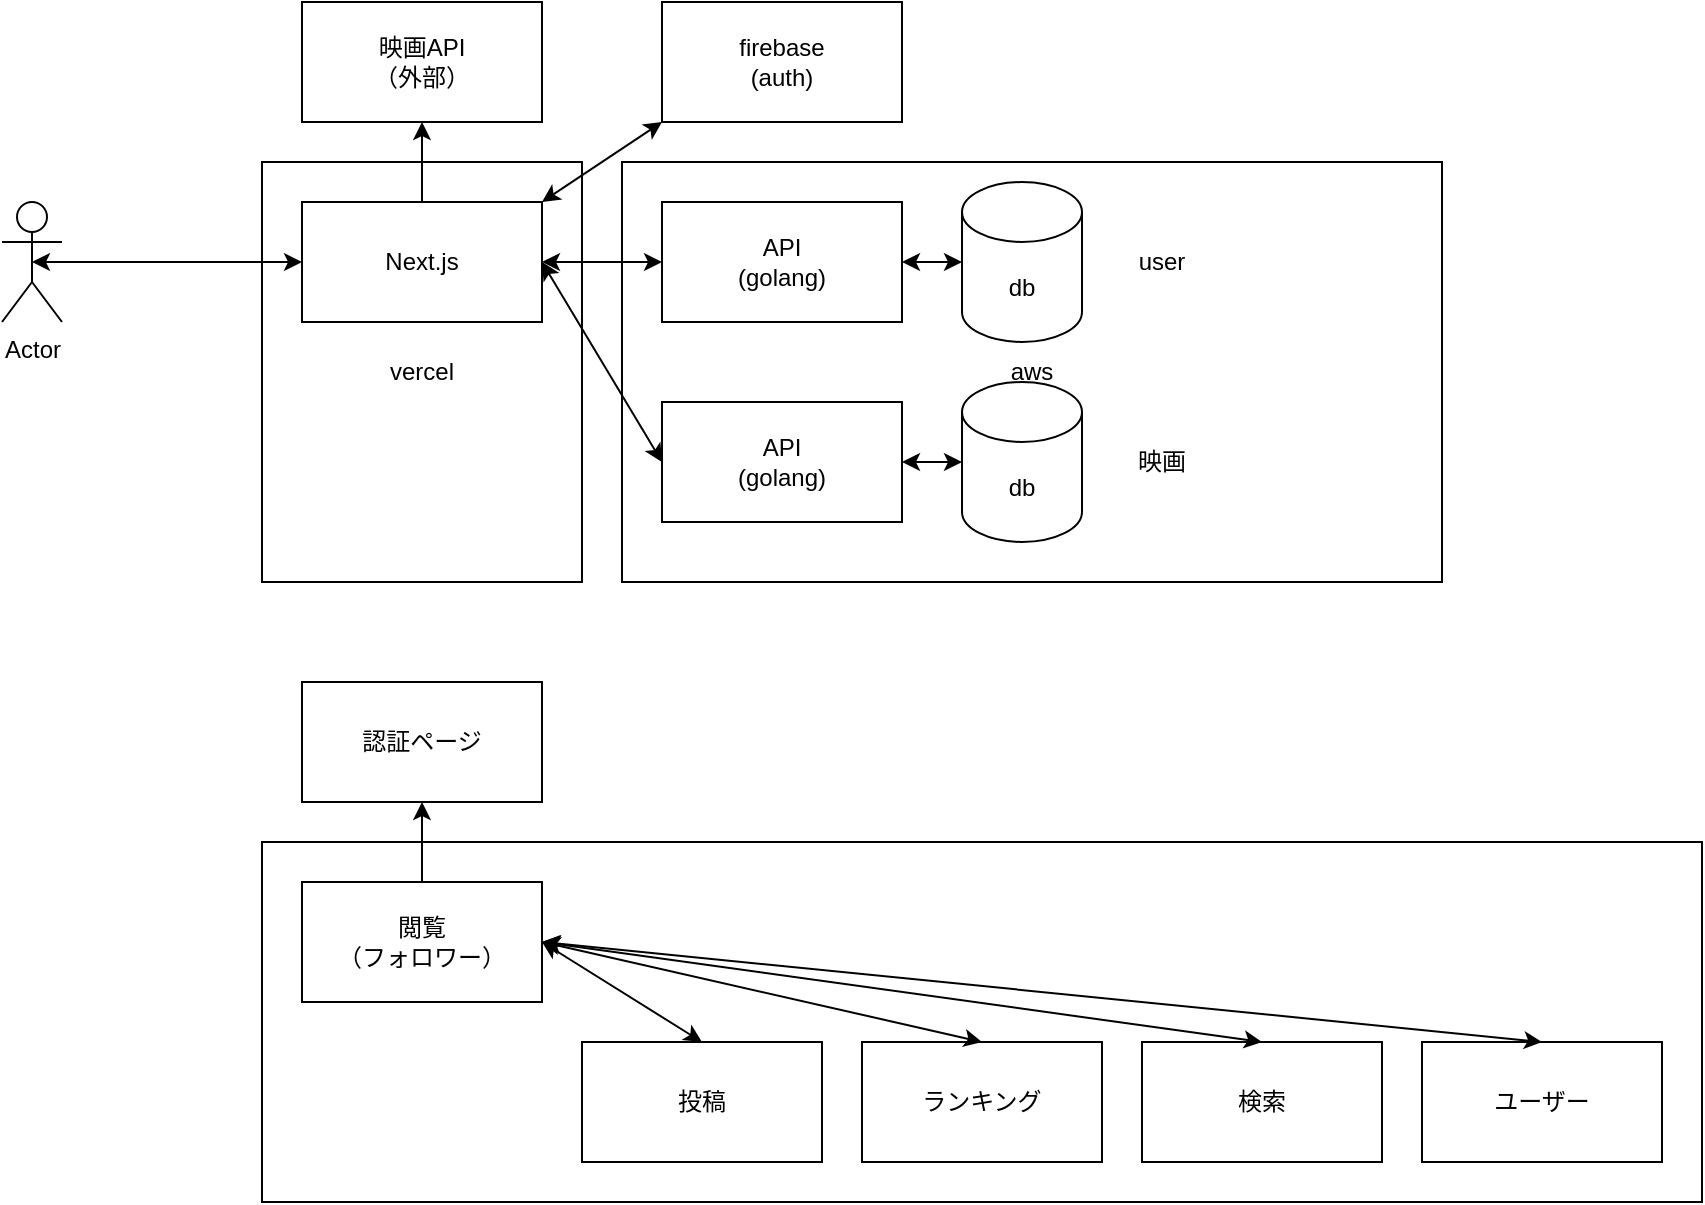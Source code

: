 <mxfile version="14.1.9" type="github">
  <diagram name="Page-1" id="822b0af5-4adb-64df-f703-e8dfc1f81529">
    <mxGraphModel dx="2062" dy="1132" grid="1" gridSize="10" guides="1" tooltips="1" connect="1" arrows="1" fold="1" page="1" pageScale="1" pageWidth="1100" pageHeight="850" background="none" math="0" shadow="0">
      <root>
        <mxCell id="0" />
        <mxCell id="1" parent="0" />
        <mxCell id="qOrP1CEsBi-IvU5VoSrC-30" value="" style="rounded=0;whiteSpace=wrap;html=1;" vertex="1" parent="1">
          <mxGeometry x="170" y="460" width="720" height="180" as="geometry" />
        </mxCell>
        <mxCell id="qOrP1CEsBi-IvU5VoSrC-4" value="vercel" style="rounded=0;whiteSpace=wrap;html=1;" vertex="1" parent="1">
          <mxGeometry x="170" y="120" width="160" height="210" as="geometry" />
        </mxCell>
        <mxCell id="qOrP1CEsBi-IvU5VoSrC-1" value="映画API&lt;br&gt;（外部）" style="rounded=0;whiteSpace=wrap;html=1;" vertex="1" parent="1">
          <mxGeometry x="190" y="40" width="120" height="60" as="geometry" />
        </mxCell>
        <mxCell id="qOrP1CEsBi-IvU5VoSrC-2" value="Next.js" style="rounded=0;whiteSpace=wrap;html=1;" vertex="1" parent="1">
          <mxGeometry x="190" y="140" width="120" height="60" as="geometry" />
        </mxCell>
        <mxCell id="qOrP1CEsBi-IvU5VoSrC-3" value="" style="endArrow=classic;html=1;entryX=0.5;entryY=1;entryDx=0;entryDy=0;exitX=0.5;exitY=0;exitDx=0;exitDy=0;" edge="1" parent="1" source="qOrP1CEsBi-IvU5VoSrC-2" target="qOrP1CEsBi-IvU5VoSrC-1">
          <mxGeometry width="50" height="50" relative="1" as="geometry">
            <mxPoint x="1000" y="420" as="sourcePoint" />
            <mxPoint x="1050" y="370" as="targetPoint" />
          </mxGeometry>
        </mxCell>
        <mxCell id="qOrP1CEsBi-IvU5VoSrC-6" value="aws" style="rounded=0;whiteSpace=wrap;html=1;" vertex="1" parent="1">
          <mxGeometry x="350" y="120" width="410" height="210" as="geometry" />
        </mxCell>
        <mxCell id="qOrP1CEsBi-IvU5VoSrC-7" value="db" style="shape=cylinder3;whiteSpace=wrap;html=1;boundedLbl=1;backgroundOutline=1;size=15;" vertex="1" parent="1">
          <mxGeometry x="520" y="130" width="60" height="80" as="geometry" />
        </mxCell>
        <mxCell id="qOrP1CEsBi-IvU5VoSrC-8" value="API&lt;br&gt;(golang)" style="rounded=0;whiteSpace=wrap;html=1;" vertex="1" parent="1">
          <mxGeometry x="370" y="140" width="120" height="60" as="geometry" />
        </mxCell>
        <mxCell id="qOrP1CEsBi-IvU5VoSrC-9" value="Actor" style="shape=umlActor;verticalLabelPosition=bottom;verticalAlign=top;html=1;outlineConnect=0;" vertex="1" parent="1">
          <mxGeometry x="40" y="140" width="30" height="60" as="geometry" />
        </mxCell>
        <mxCell id="qOrP1CEsBi-IvU5VoSrC-10" value="" style="endArrow=classic;startArrow=classic;html=1;entryX=0;entryY=0.5;entryDx=0;entryDy=0;exitX=0.5;exitY=0.5;exitDx=0;exitDy=0;exitPerimeter=0;" edge="1" parent="1" source="qOrP1CEsBi-IvU5VoSrC-9" target="qOrP1CEsBi-IvU5VoSrC-2">
          <mxGeometry width="50" height="50" relative="1" as="geometry">
            <mxPoint x="70" y="210" as="sourcePoint" />
            <mxPoint x="120" y="160" as="targetPoint" />
          </mxGeometry>
        </mxCell>
        <mxCell id="qOrP1CEsBi-IvU5VoSrC-12" value="" style="endArrow=classic;startArrow=classic;html=1;entryX=0;entryY=0.5;entryDx=0;entryDy=0;exitX=1;exitY=0.5;exitDx=0;exitDy=0;" edge="1" parent="1" source="qOrP1CEsBi-IvU5VoSrC-2" target="qOrP1CEsBi-IvU5VoSrC-8">
          <mxGeometry width="50" height="50" relative="1" as="geometry">
            <mxPoint x="350" y="120" as="sourcePoint" />
            <mxPoint x="400" y="70" as="targetPoint" />
          </mxGeometry>
        </mxCell>
        <mxCell id="qOrP1CEsBi-IvU5VoSrC-13" value="" style="endArrow=classic;startArrow=classic;html=1;entryX=0;entryY=0.5;entryDx=0;entryDy=0;entryPerimeter=0;" edge="1" parent="1" target="qOrP1CEsBi-IvU5VoSrC-7">
          <mxGeometry width="50" height="50" relative="1" as="geometry">
            <mxPoint x="490" y="170" as="sourcePoint" />
            <mxPoint x="380" y="180" as="targetPoint" />
          </mxGeometry>
        </mxCell>
        <mxCell id="qOrP1CEsBi-IvU5VoSrC-14" value="firebase&lt;br&gt;(auth)" style="rounded=0;whiteSpace=wrap;html=1;" vertex="1" parent="1">
          <mxGeometry x="370" y="40" width="120" height="60" as="geometry" />
        </mxCell>
        <mxCell id="qOrP1CEsBi-IvU5VoSrC-15" value="" style="endArrow=classic;startArrow=classic;html=1;entryX=0;entryY=1;entryDx=0;entryDy=0;exitX=1;exitY=0;exitDx=0;exitDy=0;" edge="1" parent="1" source="qOrP1CEsBi-IvU5VoSrC-2" target="qOrP1CEsBi-IvU5VoSrC-14">
          <mxGeometry width="50" height="50" relative="1" as="geometry">
            <mxPoint x="320" y="200" as="sourcePoint" />
            <mxPoint x="380" y="200" as="targetPoint" />
          </mxGeometry>
        </mxCell>
        <mxCell id="qOrP1CEsBi-IvU5VoSrC-29" value="" style="edgeStyle=orthogonalEdgeStyle;rounded=0;orthogonalLoop=1;jettySize=auto;html=1;" edge="1" parent="1" source="qOrP1CEsBi-IvU5VoSrC-17" target="qOrP1CEsBi-IvU5VoSrC-28">
          <mxGeometry relative="1" as="geometry" />
        </mxCell>
        <mxCell id="qOrP1CEsBi-IvU5VoSrC-17" value="閲覧&lt;br&gt;（フォロワー）" style="rounded=0;whiteSpace=wrap;html=1;" vertex="1" parent="1">
          <mxGeometry x="190" y="480" width="120" height="60" as="geometry" />
        </mxCell>
        <mxCell id="qOrP1CEsBi-IvU5VoSrC-18" value="API&lt;br&gt;(golang)" style="rounded=0;whiteSpace=wrap;html=1;" vertex="1" parent="1">
          <mxGeometry x="370" y="240" width="120" height="60" as="geometry" />
        </mxCell>
        <mxCell id="qOrP1CEsBi-IvU5VoSrC-19" value="db" style="shape=cylinder3;whiteSpace=wrap;html=1;boundedLbl=1;backgroundOutline=1;size=15;" vertex="1" parent="1">
          <mxGeometry x="520" y="230" width="60" height="80" as="geometry" />
        </mxCell>
        <mxCell id="qOrP1CEsBi-IvU5VoSrC-20" value="" style="endArrow=classic;startArrow=classic;html=1;entryX=0;entryY=0.5;entryDx=0;entryDy=0;exitX=1;exitY=0.5;exitDx=0;exitDy=0;" edge="1" parent="1" source="qOrP1CEsBi-IvU5VoSrC-2" target="qOrP1CEsBi-IvU5VoSrC-18">
          <mxGeometry width="50" height="50" relative="1" as="geometry">
            <mxPoint x="320" y="180" as="sourcePoint" />
            <mxPoint x="380" y="180" as="targetPoint" />
          </mxGeometry>
        </mxCell>
        <mxCell id="qOrP1CEsBi-IvU5VoSrC-23" value="user" style="text;html=1;strokeColor=none;fillColor=none;align=center;verticalAlign=middle;whiteSpace=wrap;rounded=0;" vertex="1" parent="1">
          <mxGeometry x="600" y="160" width="40" height="20" as="geometry" />
        </mxCell>
        <mxCell id="qOrP1CEsBi-IvU5VoSrC-24" style="edgeStyle=orthogonalEdgeStyle;rounded=0;orthogonalLoop=1;jettySize=auto;html=1;exitX=0.5;exitY=1;exitDx=0;exitDy=0;" edge="1" parent="1" source="qOrP1CEsBi-IvU5VoSrC-23" target="qOrP1CEsBi-IvU5VoSrC-23">
          <mxGeometry relative="1" as="geometry" />
        </mxCell>
        <mxCell id="qOrP1CEsBi-IvU5VoSrC-26" value="映画" style="text;html=1;strokeColor=none;fillColor=none;align=center;verticalAlign=middle;whiteSpace=wrap;rounded=0;" vertex="1" parent="1">
          <mxGeometry x="600" y="260" width="40" height="20" as="geometry" />
        </mxCell>
        <mxCell id="qOrP1CEsBi-IvU5VoSrC-27" value="" style="endArrow=classic;startArrow=classic;html=1;entryX=1;entryY=0.5;entryDx=0;entryDy=0;exitX=0;exitY=0.5;exitDx=0;exitDy=0;exitPerimeter=0;" edge="1" parent="1" source="qOrP1CEsBi-IvU5VoSrC-19" target="qOrP1CEsBi-IvU5VoSrC-18">
          <mxGeometry width="50" height="50" relative="1" as="geometry">
            <mxPoint x="500" y="180" as="sourcePoint" />
            <mxPoint x="530" y="180" as="targetPoint" />
          </mxGeometry>
        </mxCell>
        <mxCell id="qOrP1CEsBi-IvU5VoSrC-28" value="認証ページ" style="rounded=0;whiteSpace=wrap;html=1;" vertex="1" parent="1">
          <mxGeometry x="190" y="380" width="120" height="60" as="geometry" />
        </mxCell>
        <mxCell id="qOrP1CEsBi-IvU5VoSrC-31" value="投稿" style="rounded=0;whiteSpace=wrap;html=1;" vertex="1" parent="1">
          <mxGeometry x="330" y="560" width="120" height="60" as="geometry" />
        </mxCell>
        <mxCell id="qOrP1CEsBi-IvU5VoSrC-33" value="ランキング" style="rounded=0;whiteSpace=wrap;html=1;" vertex="1" parent="1">
          <mxGeometry x="470" y="560" width="120" height="60" as="geometry" />
        </mxCell>
        <mxCell id="qOrP1CEsBi-IvU5VoSrC-34" value="ランキング" style="rounded=0;whiteSpace=wrap;html=1;" vertex="1" parent="1">
          <mxGeometry x="610" y="560" width="120" height="60" as="geometry" />
        </mxCell>
        <mxCell id="qOrP1CEsBi-IvU5VoSrC-35" value="検索" style="rounded=0;whiteSpace=wrap;html=1;" vertex="1" parent="1">
          <mxGeometry x="610" y="560" width="120" height="60" as="geometry" />
        </mxCell>
        <mxCell id="qOrP1CEsBi-IvU5VoSrC-37" value="ユーザー" style="rounded=0;whiteSpace=wrap;html=1;" vertex="1" parent="1">
          <mxGeometry x="750" y="560" width="120" height="60" as="geometry" />
        </mxCell>
        <mxCell id="qOrP1CEsBi-IvU5VoSrC-38" value="" style="endArrow=classic;startArrow=classic;html=1;entryX=0.5;entryY=0;entryDx=0;entryDy=0;exitX=1;exitY=0.5;exitDx=0;exitDy=0;" edge="1" parent="1" source="qOrP1CEsBi-IvU5VoSrC-17" target="qOrP1CEsBi-IvU5VoSrC-31">
          <mxGeometry width="50" height="50" relative="1" as="geometry">
            <mxPoint x="50" y="520" as="sourcePoint" />
            <mxPoint x="100" y="470" as="targetPoint" />
          </mxGeometry>
        </mxCell>
        <mxCell id="qOrP1CEsBi-IvU5VoSrC-39" value="" style="endArrow=classic;startArrow=classic;html=1;entryX=0.5;entryY=0;entryDx=0;entryDy=0;exitX=1;exitY=0.5;exitDx=0;exitDy=0;" edge="1" parent="1" source="qOrP1CEsBi-IvU5VoSrC-17" target="qOrP1CEsBi-IvU5VoSrC-37">
          <mxGeometry width="50" height="50" relative="1" as="geometry">
            <mxPoint x="320" y="520" as="sourcePoint" />
            <mxPoint x="400" y="570" as="targetPoint" />
          </mxGeometry>
        </mxCell>
        <mxCell id="qOrP1CEsBi-IvU5VoSrC-40" value="" style="endArrow=classic;startArrow=classic;html=1;entryX=0.5;entryY=0;entryDx=0;entryDy=0;exitX=1;exitY=0.5;exitDx=0;exitDy=0;" edge="1" parent="1" source="qOrP1CEsBi-IvU5VoSrC-17" target="qOrP1CEsBi-IvU5VoSrC-35">
          <mxGeometry width="50" height="50" relative="1" as="geometry">
            <mxPoint x="330" y="530" as="sourcePoint" />
            <mxPoint x="410" y="580" as="targetPoint" />
          </mxGeometry>
        </mxCell>
        <mxCell id="qOrP1CEsBi-IvU5VoSrC-41" value="" style="endArrow=classic;startArrow=classic;html=1;entryX=0.5;entryY=0;entryDx=0;entryDy=0;exitX=1;exitY=0.5;exitDx=0;exitDy=0;" edge="1" parent="1" source="qOrP1CEsBi-IvU5VoSrC-17" target="qOrP1CEsBi-IvU5VoSrC-33">
          <mxGeometry width="50" height="50" relative="1" as="geometry">
            <mxPoint x="340" y="540" as="sourcePoint" />
            <mxPoint x="420" y="590" as="targetPoint" />
          </mxGeometry>
        </mxCell>
      </root>
    </mxGraphModel>
  </diagram>
</mxfile>
